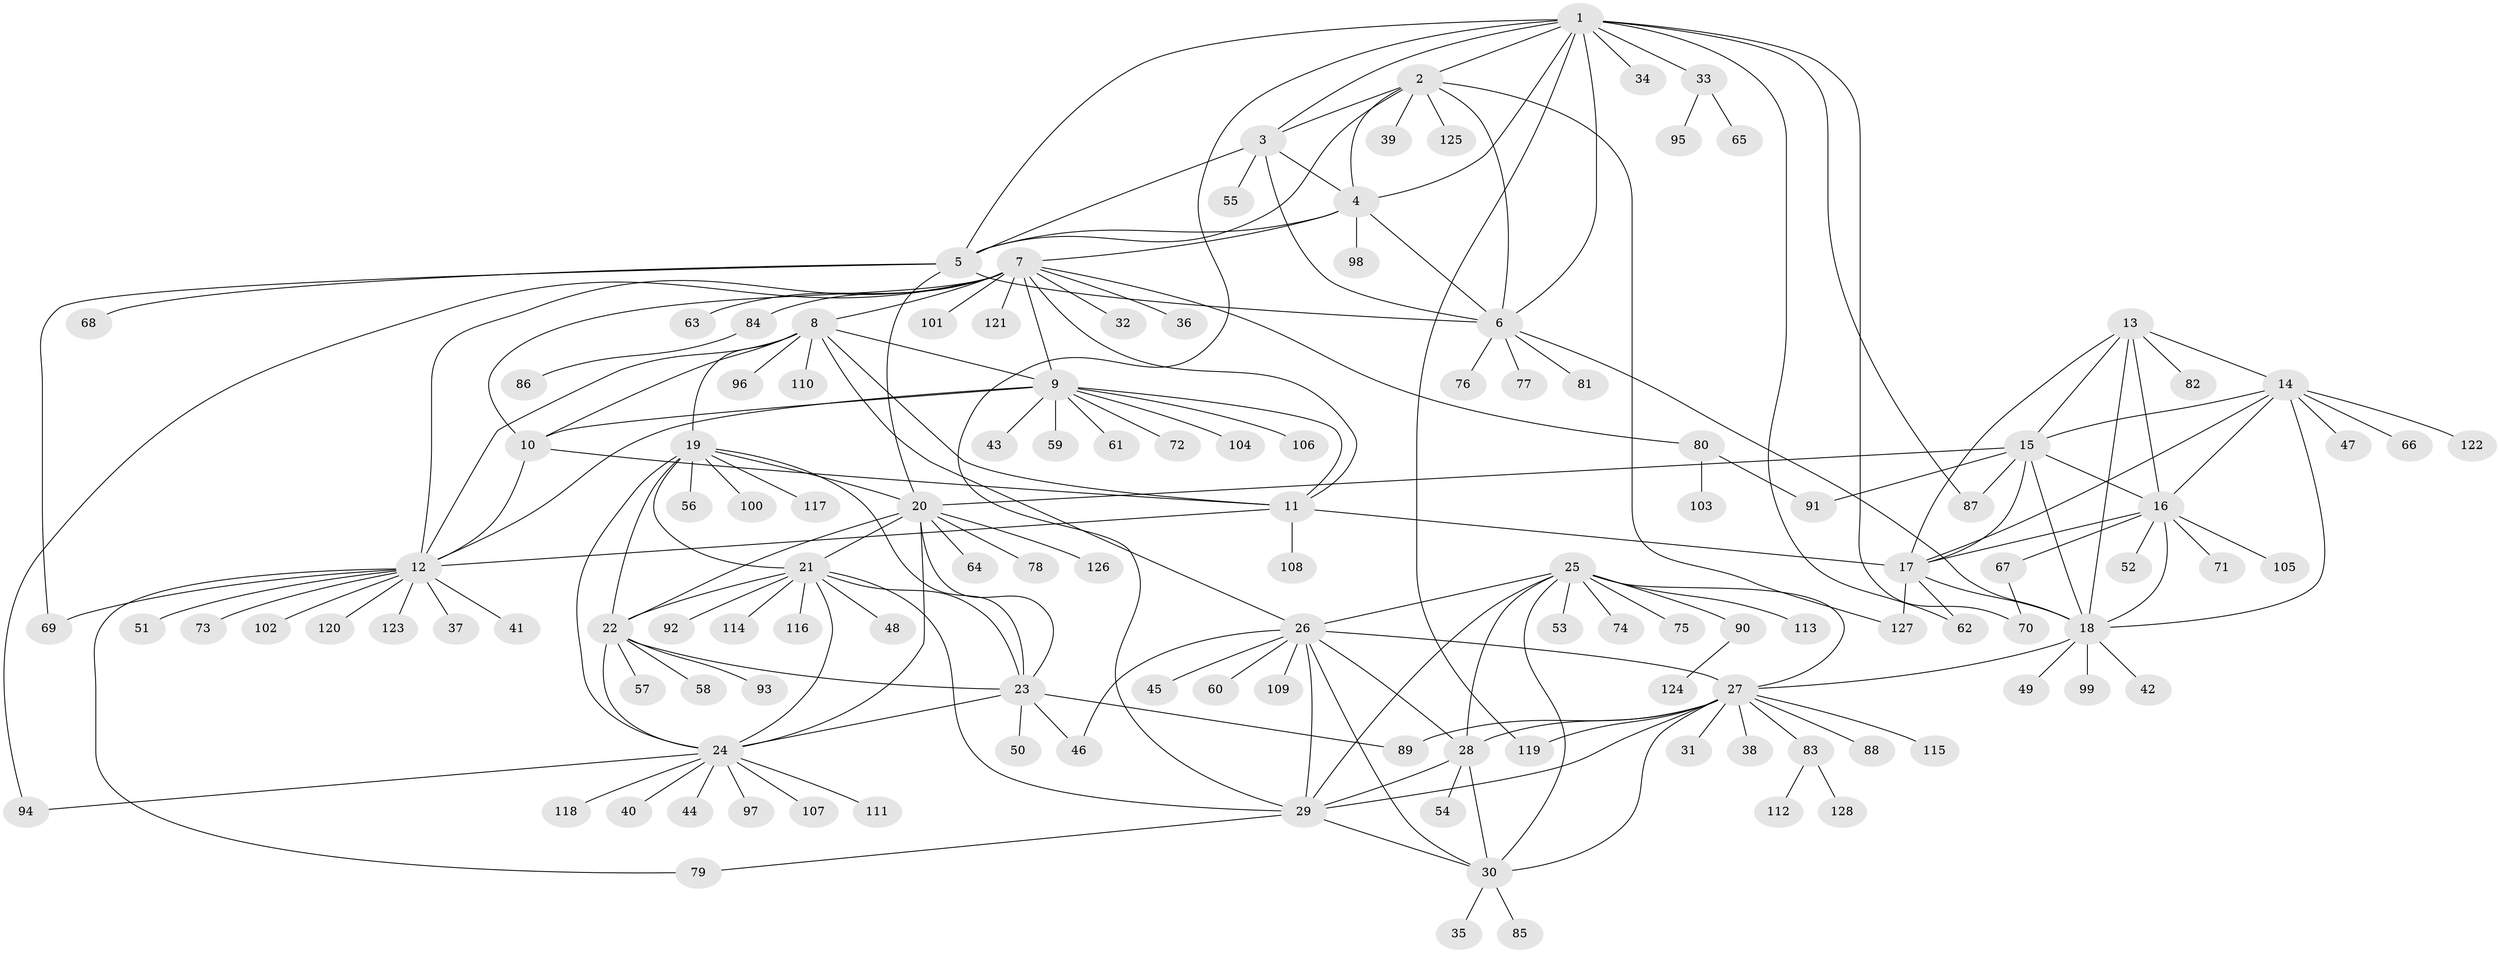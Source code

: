 // coarse degree distribution, {10: 0.0784313725490196, 6: 0.058823529411764705, 5: 0.058823529411764705, 7: 0.0392156862745098, 8: 0.0196078431372549, 9: 0.0392156862745098, 11: 0.0392156862745098, 4: 0.0196078431372549, 1: 0.6078431372549019, 2: 0.0392156862745098}
// Generated by graph-tools (version 1.1) at 2025/19/03/04/25 18:19:42]
// undirected, 128 vertices, 194 edges
graph export_dot {
graph [start="1"]
  node [color=gray90,style=filled];
  1;
  2;
  3;
  4;
  5;
  6;
  7;
  8;
  9;
  10;
  11;
  12;
  13;
  14;
  15;
  16;
  17;
  18;
  19;
  20;
  21;
  22;
  23;
  24;
  25;
  26;
  27;
  28;
  29;
  30;
  31;
  32;
  33;
  34;
  35;
  36;
  37;
  38;
  39;
  40;
  41;
  42;
  43;
  44;
  45;
  46;
  47;
  48;
  49;
  50;
  51;
  52;
  53;
  54;
  55;
  56;
  57;
  58;
  59;
  60;
  61;
  62;
  63;
  64;
  65;
  66;
  67;
  68;
  69;
  70;
  71;
  72;
  73;
  74;
  75;
  76;
  77;
  78;
  79;
  80;
  81;
  82;
  83;
  84;
  85;
  86;
  87;
  88;
  89;
  90;
  91;
  92;
  93;
  94;
  95;
  96;
  97;
  98;
  99;
  100;
  101;
  102;
  103;
  104;
  105;
  106;
  107;
  108;
  109;
  110;
  111;
  112;
  113;
  114;
  115;
  116;
  117;
  118;
  119;
  120;
  121;
  122;
  123;
  124;
  125;
  126;
  127;
  128;
  1 -- 2;
  1 -- 3;
  1 -- 4;
  1 -- 5;
  1 -- 6;
  1 -- 29;
  1 -- 33;
  1 -- 34;
  1 -- 62;
  1 -- 70;
  1 -- 87;
  1 -- 119;
  2 -- 3;
  2 -- 4;
  2 -- 5;
  2 -- 6;
  2 -- 39;
  2 -- 125;
  2 -- 127;
  3 -- 4;
  3 -- 5;
  3 -- 6;
  3 -- 55;
  4 -- 5;
  4 -- 6;
  4 -- 7;
  4 -- 98;
  5 -- 6;
  5 -- 20;
  5 -- 68;
  5 -- 69;
  6 -- 18;
  6 -- 76;
  6 -- 77;
  6 -- 81;
  7 -- 8;
  7 -- 9;
  7 -- 10;
  7 -- 11;
  7 -- 12;
  7 -- 32;
  7 -- 36;
  7 -- 63;
  7 -- 80;
  7 -- 84;
  7 -- 94;
  7 -- 101;
  7 -- 121;
  8 -- 9;
  8 -- 10;
  8 -- 11;
  8 -- 12;
  8 -- 19;
  8 -- 26;
  8 -- 96;
  8 -- 110;
  9 -- 10;
  9 -- 11;
  9 -- 12;
  9 -- 43;
  9 -- 59;
  9 -- 61;
  9 -- 72;
  9 -- 104;
  9 -- 106;
  10 -- 11;
  10 -- 12;
  11 -- 12;
  11 -- 17;
  11 -- 108;
  12 -- 37;
  12 -- 41;
  12 -- 51;
  12 -- 69;
  12 -- 73;
  12 -- 79;
  12 -- 102;
  12 -- 120;
  12 -- 123;
  13 -- 14;
  13 -- 15;
  13 -- 16;
  13 -- 17;
  13 -- 18;
  13 -- 82;
  14 -- 15;
  14 -- 16;
  14 -- 17;
  14 -- 18;
  14 -- 47;
  14 -- 66;
  14 -- 122;
  15 -- 16;
  15 -- 17;
  15 -- 18;
  15 -- 20;
  15 -- 87;
  15 -- 91;
  16 -- 17;
  16 -- 18;
  16 -- 52;
  16 -- 67;
  16 -- 71;
  16 -- 105;
  17 -- 18;
  17 -- 62;
  17 -- 127;
  18 -- 27;
  18 -- 42;
  18 -- 49;
  18 -- 99;
  19 -- 20;
  19 -- 21;
  19 -- 22;
  19 -- 23;
  19 -- 24;
  19 -- 56;
  19 -- 100;
  19 -- 117;
  20 -- 21;
  20 -- 22;
  20 -- 23;
  20 -- 24;
  20 -- 64;
  20 -- 78;
  20 -- 126;
  21 -- 22;
  21 -- 23;
  21 -- 24;
  21 -- 29;
  21 -- 48;
  21 -- 92;
  21 -- 114;
  21 -- 116;
  22 -- 23;
  22 -- 24;
  22 -- 57;
  22 -- 58;
  22 -- 93;
  23 -- 24;
  23 -- 46;
  23 -- 50;
  23 -- 89;
  24 -- 40;
  24 -- 44;
  24 -- 94;
  24 -- 97;
  24 -- 107;
  24 -- 111;
  24 -- 118;
  25 -- 26;
  25 -- 27;
  25 -- 28;
  25 -- 29;
  25 -- 30;
  25 -- 53;
  25 -- 74;
  25 -- 75;
  25 -- 90;
  25 -- 113;
  26 -- 27;
  26 -- 28;
  26 -- 29;
  26 -- 30;
  26 -- 45;
  26 -- 46;
  26 -- 60;
  26 -- 109;
  27 -- 28;
  27 -- 29;
  27 -- 30;
  27 -- 31;
  27 -- 38;
  27 -- 83;
  27 -- 88;
  27 -- 89;
  27 -- 115;
  27 -- 119;
  28 -- 29;
  28 -- 30;
  28 -- 54;
  29 -- 30;
  29 -- 79;
  30 -- 35;
  30 -- 85;
  33 -- 65;
  33 -- 95;
  67 -- 70;
  80 -- 91;
  80 -- 103;
  83 -- 112;
  83 -- 128;
  84 -- 86;
  90 -- 124;
}
